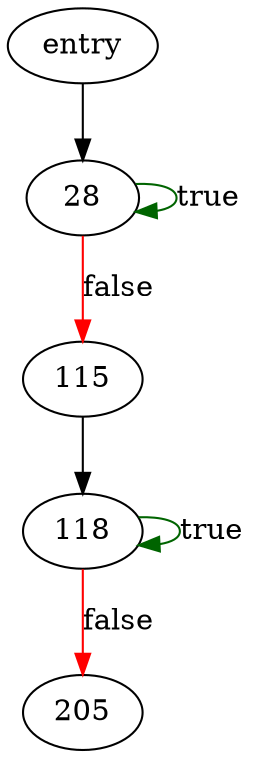 digraph "isaac_refill" {
	// Node definitions.
	2 [label=entry];
	28;
	115;
	118;
	205;

	// Edge definitions.
	2 -> 28;
	28 -> 28 [
		color=darkgreen
		label=true
	];
	28 -> 115 [
		color=red
		label=false
	];
	115 -> 118;
	118 -> 118 [
		color=darkgreen
		label=true
	];
	118 -> 205 [
		color=red
		label=false
	];
}